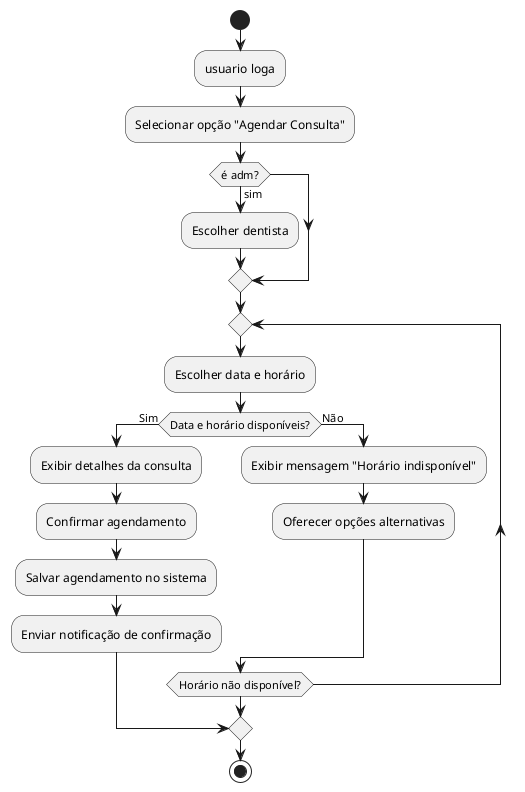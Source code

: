 @startuml
start

:usuario loga;
:Selecionar opção "Agendar Consulta";

if (é adm?) then (sim)
    :Escolher dentista;
endif

repeat
    :Escolher data e horário;
    if (Data e horário disponíveis?) then (Sim)
        :Exibir detalhes da consulta;
        :Confirmar agendamento;
        :Salvar agendamento no sistema;
        :Enviar notificação de confirmação;
        break
    else (Não)
        :Exibir mensagem "Horário indisponível";
        :Oferecer opções alternativas;
    endif
repeat while (Horário não disponível?)

stop
@enduml
